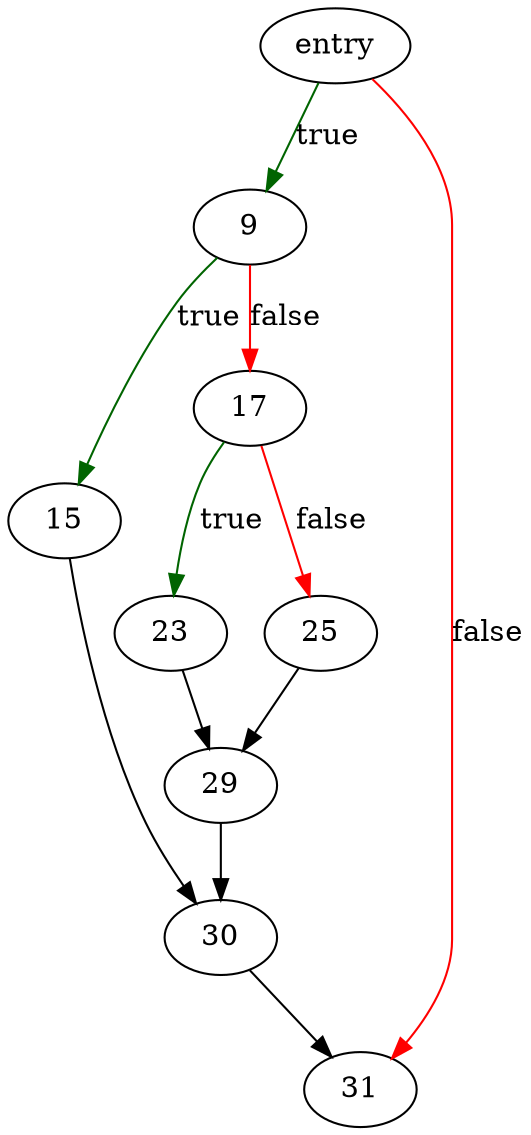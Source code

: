 digraph "groupConcatFinalize" {
	// Node definitions.
	1 [label=entry];
	9;
	15;
	17;
	23;
	25;
	29;
	30;
	31;

	// Edge definitions.
	1 -> 9 [
		color=darkgreen
		label=true
	];
	1 -> 31 [
		color=red
		label=false
	];
	9 -> 15 [
		color=darkgreen
		label=true
	];
	9 -> 17 [
		color=red
		label=false
	];
	15 -> 30;
	17 -> 23 [
		color=darkgreen
		label=true
	];
	17 -> 25 [
		color=red
		label=false
	];
	23 -> 29;
	25 -> 29;
	29 -> 30;
	30 -> 31;
}